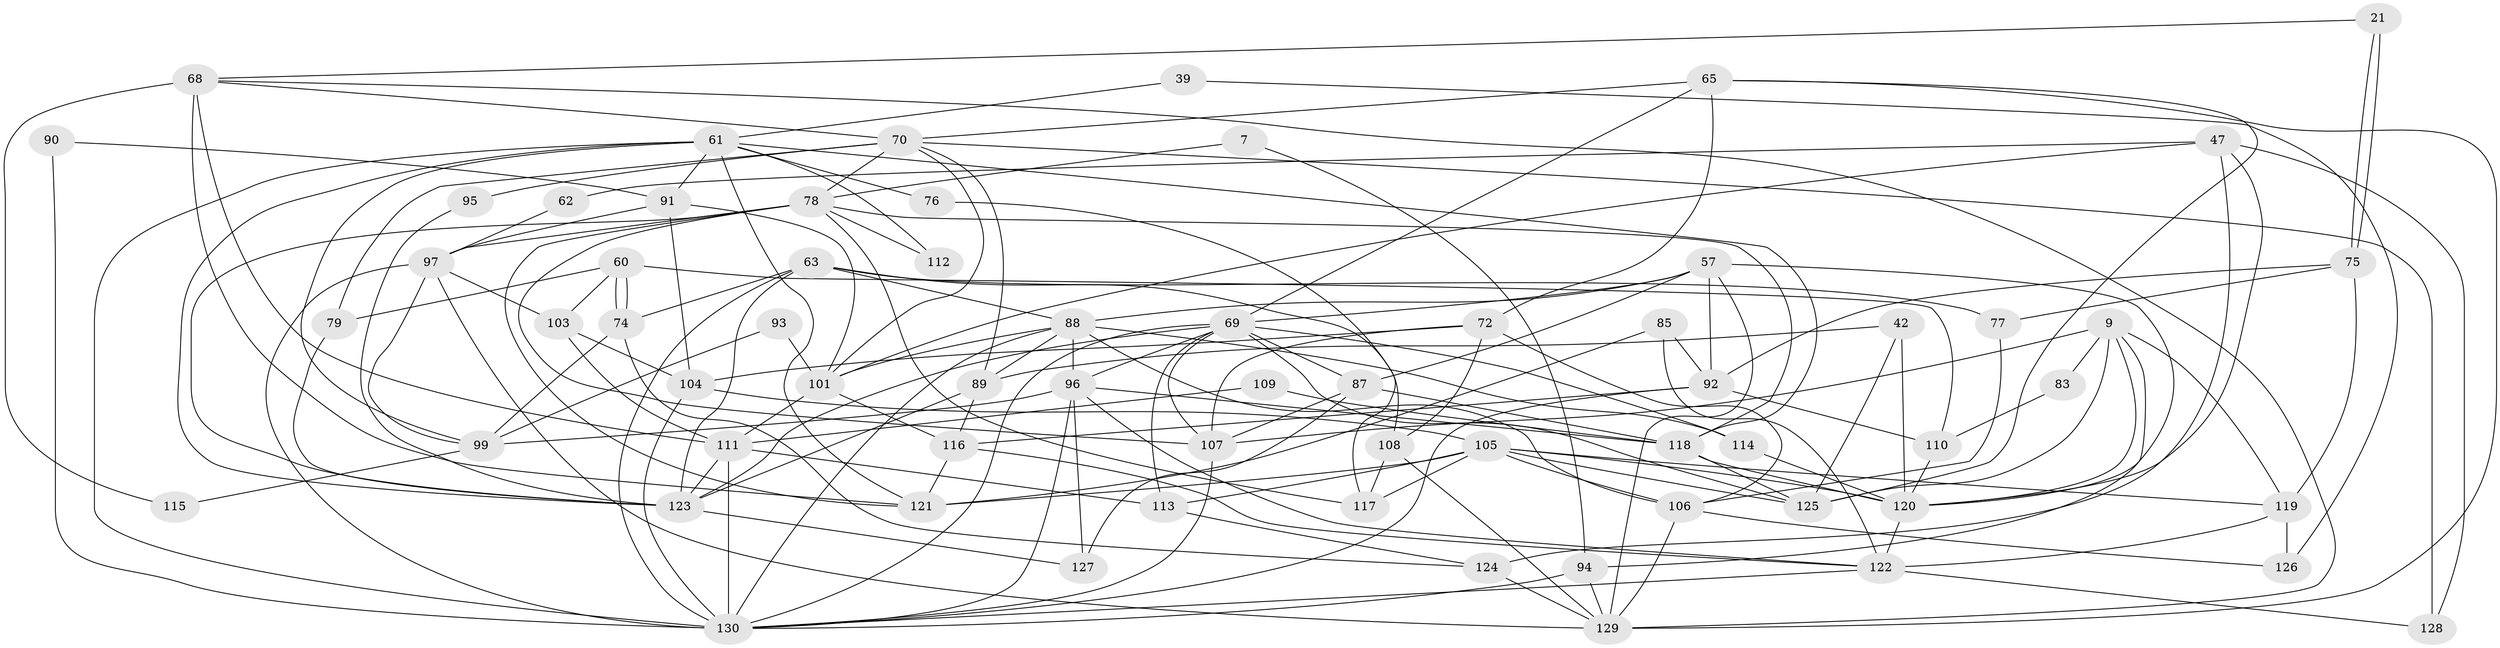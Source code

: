 // original degree distribution, {6: 0.11538461538461539, 4: 0.2692307692307692, 5: 0.2076923076923077, 7: 0.03076923076923077, 2: 0.15384615384615385, 3: 0.2230769230769231}
// Generated by graph-tools (version 1.1) at 2025/49/03/09/25 04:49:39]
// undirected, 65 vertices, 165 edges
graph export_dot {
graph [start="1"]
  node [color=gray90,style=filled];
  7;
  9;
  21;
  39;
  42;
  47;
  57 [super="+36+4"];
  60;
  61 [super="+58"];
  62;
  63 [super="+24"];
  65 [super="+43"];
  68 [super="+18"];
  69 [super="+31+67+55"];
  70 [super="+20"];
  72;
  74;
  75;
  76;
  77 [super="+13"];
  78 [super="+71+48"];
  79;
  83;
  85;
  87 [super="+52"];
  88 [super="+33+81+12"];
  89 [super="+46"];
  90;
  91 [super="+54"];
  92 [super="+17"];
  93;
  94;
  95;
  96 [super="+11"];
  97 [super="+14+64"];
  99 [super="+37"];
  101 [super="+6"];
  103;
  104;
  105 [super="+26+73"];
  106 [super="+15"];
  107;
  108;
  109;
  110;
  111 [super="+10+102"];
  112;
  113 [super="+49"];
  114 [super="+8"];
  115;
  116;
  117;
  118 [super="+53+56"];
  119;
  120 [super="+19+66"];
  121 [super="+1"];
  122 [super="+59"];
  123 [super="+45+84"];
  124;
  125 [super="+100"];
  126 [super="+86"];
  127;
  128 [super="+27"];
  129 [super="+80"];
  130 [super="+23+32+51+82"];
  7 -- 94;
  7 -- 78;
  9 -- 107;
  9 -- 83;
  9 -- 94;
  9 -- 119;
  9 -- 125 [weight=2];
  9 -- 120;
  21 -- 75;
  21 -- 75;
  21 -- 68;
  39 -- 126;
  39 -- 61;
  42 -- 89;
  42 -- 125;
  42 -- 120;
  47 -- 62;
  47 -- 124;
  47 -- 128 [weight=2];
  47 -- 101;
  47 -- 120;
  57 -- 120 [weight=2];
  57 -- 87 [weight=2];
  57 -- 69;
  57 -- 92;
  57 -- 88;
  57 -- 129;
  60 -- 74;
  60 -- 74;
  60 -- 103;
  60 -- 79;
  60 -- 110;
  61 -- 76;
  61 -- 112;
  61 -- 121 [weight=2];
  61 -- 123 [weight=2];
  61 -- 130 [weight=2];
  61 -- 99 [weight=2];
  61 -- 91;
  61 -- 118 [weight=2];
  62 -- 97;
  63 -- 74;
  63 -- 77;
  63 -- 130;
  63 -- 123 [weight=2];
  63 -- 108;
  63 -- 88;
  65 -- 70;
  65 -- 72;
  65 -- 125;
  65 -- 129;
  65 -- 69;
  68 -- 129;
  68 -- 121 [weight=2];
  68 -- 115;
  68 -- 70;
  68 -- 111;
  69 -- 107;
  69 -- 125;
  69 -- 113;
  69 -- 96;
  69 -- 114;
  69 -- 130;
  69 -- 87;
  69 -- 123;
  70 -- 128;
  70 -- 101;
  70 -- 89;
  70 -- 95;
  70 -- 79;
  70 -- 78;
  72 -- 107;
  72 -- 104;
  72 -- 106;
  72 -- 108;
  74 -- 124;
  74 -- 99;
  75 -- 119;
  75 -- 77;
  75 -- 92;
  76 -- 117;
  77 -- 106;
  78 -- 97 [weight=2];
  78 -- 107;
  78 -- 112;
  78 -- 123 [weight=2];
  78 -- 117;
  78 -- 121;
  78 -- 118;
  79 -- 123;
  83 -- 110;
  85 -- 92;
  85 -- 121;
  85 -- 122;
  87 -- 118;
  87 -- 107;
  87 -- 127;
  88 -- 96 [weight=2];
  88 -- 106 [weight=2];
  88 -- 114 [weight=2];
  88 -- 101 [weight=3];
  88 -- 89;
  88 -- 130;
  89 -- 116 [weight=2];
  89 -- 123;
  90 -- 130;
  90 -- 91;
  91 -- 104;
  91 -- 101;
  91 -- 97;
  92 -- 110;
  92 -- 130;
  92 -- 116;
  93 -- 101;
  93 -- 99;
  94 -- 130;
  94 -- 129;
  95 -- 123;
  96 -- 99 [weight=3];
  96 -- 127;
  96 -- 122;
  96 -- 130;
  96 -- 118;
  97 -- 129;
  97 -- 99;
  97 -- 103;
  97 -- 130;
  99 -- 115;
  101 -- 116 [weight=2];
  101 -- 111;
  103 -- 104;
  103 -- 111;
  104 -- 105;
  104 -- 130;
  105 -- 125;
  105 -- 121;
  105 -- 106;
  105 -- 119 [weight=2];
  105 -- 113;
  105 -- 117;
  105 -- 120;
  106 -- 126;
  106 -- 129;
  107 -- 130;
  108 -- 117;
  108 -- 129;
  109 -- 111;
  109 -- 118;
  110 -- 120;
  111 -- 123 [weight=2];
  111 -- 130 [weight=2];
  111 -- 113;
  113 -- 124;
  114 -- 120 [weight=3];
  116 -- 121;
  116 -- 122;
  118 -- 125;
  118 -- 120;
  119 -- 122;
  119 -- 126 [weight=2];
  120 -- 122;
  122 -- 128 [weight=2];
  122 -- 130;
  123 -- 127;
  124 -- 129;
}
